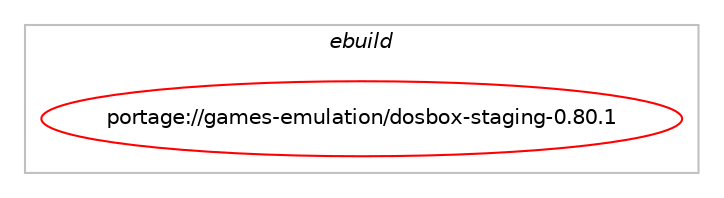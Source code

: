 digraph prolog {

# *************
# Graph options
# *************

newrank=true;
concentrate=true;
compound=true;
graph [rankdir=LR,fontname=Helvetica,fontsize=10,ranksep=1.5];#, ranksep=2.5, nodesep=0.2];
edge  [arrowhead=vee];
node  [fontname=Helvetica,fontsize=10];

# **********
# The ebuild
# **********

subgraph cluster_leftcol {
color=gray;
label=<<i>ebuild</i>>;
id [label="portage://games-emulation/dosbox-staging-0.80.1", color=red, width=4, href="../games-emulation/dosbox-staging-0.80.1.svg"];
}

# ****************
# The dependencies
# ****************

subgraph cluster_midcol {
color=gray;
label=<<i>dependencies</i>>;
subgraph cluster_compile {
fillcolor="#eeeeee";
style=filled;
label=<<i>compile</i>>;
# *** BEGIN UNKNOWN DEPENDENCY TYPE (TODO) ***
# id -> equal(use_conditional_group(positive,alsa,portage://games-emulation/dosbox-staging-0.80.1,[package_dependency(portage://games-emulation/dosbox-staging-0.80.1,install,no,media-libs,alsa-lib,none,[,,],[],[])]))
# *** END UNKNOWN DEPENDENCY TYPE (TODO) ***

# *** BEGIN UNKNOWN DEPENDENCY TYPE (TODO) ***
# id -> equal(use_conditional_group(positive,debug,portage://games-emulation/dosbox-staging-0.80.1,[package_dependency(portage://games-emulation/dosbox-staging-0.80.1,install,no,sys-libs,ncurses,none,[,,],[slot(0),equal],[])]))
# *** END UNKNOWN DEPENDENCY TYPE (TODO) ***

# *** BEGIN UNKNOWN DEPENDENCY TYPE (TODO) ***
# id -> equal(use_conditional_group(positive,fluidsynth,portage://games-emulation/dosbox-staging-0.80.1,[package_dependency(portage://games-emulation/dosbox-staging-0.80.1,install,no,media-sound,fluid-soundfont,none,[,,],[],[]),package_dependency(portage://games-emulation/dosbox-staging-0.80.1,install,no,media-sound,fluidsynth,none,[,,],[],[])]))
# *** END UNKNOWN DEPENDENCY TYPE (TODO) ***

# *** BEGIN UNKNOWN DEPENDENCY TYPE (TODO) ***
# id -> equal(use_conditional_group(positive,mt-32,portage://games-emulation/dosbox-staging-0.80.1,[package_dependency(portage://games-emulation/dosbox-staging-0.80.1,install,no,media-libs,munt-mt32emu,none,[,,],[],[])]))
# *** END UNKNOWN DEPENDENCY TYPE (TODO) ***

# *** BEGIN UNKNOWN DEPENDENCY TYPE (TODO) ***
# id -> equal(use_conditional_group(positive,network,portage://games-emulation/dosbox-staging-0.80.1,[package_dependency(portage://games-emulation/dosbox-staging-0.80.1,install,no,media-libs,sdl2-net,none,[,,],[],[])]))
# *** END UNKNOWN DEPENDENCY TYPE (TODO) ***

# *** BEGIN UNKNOWN DEPENDENCY TYPE (TODO) ***
# id -> equal(use_conditional_group(positive,opengl,portage://games-emulation/dosbox-staging-0.80.1,[package_dependency(portage://games-emulation/dosbox-staging-0.80.1,install,no,virtual,opengl,none,[,,],[],[])]))
# *** END UNKNOWN DEPENDENCY TYPE (TODO) ***

# *** BEGIN UNKNOWN DEPENDENCY TYPE (TODO) ***
# id -> equal(use_conditional_group(positive,screenshot,portage://games-emulation/dosbox-staging-0.80.1,[package_dependency(portage://games-emulation/dosbox-staging-0.80.1,install,no,media-libs,sdl2-image,none,[,,],[],[])]))
# *** END UNKNOWN DEPENDENCY TYPE (TODO) ***

# *** BEGIN UNKNOWN DEPENDENCY TYPE (TODO) ***
# id -> equal(use_conditional_group(positive,slirp,portage://games-emulation/dosbox-staging-0.80.1,[package_dependency(portage://games-emulation/dosbox-staging-0.80.1,install,no,net-libs,libslirp,none,[,,],[],[])]))
# *** END UNKNOWN DEPENDENCY TYPE (TODO) ***

# *** BEGIN UNKNOWN DEPENDENCY TYPE (TODO) ***
# id -> equal(package_dependency(portage://games-emulation/dosbox-staging-0.80.1,install,no,media-libs,iir1,none,[,,],[],[]))
# *** END UNKNOWN DEPENDENCY TYPE (TODO) ***

# *** BEGIN UNKNOWN DEPENDENCY TYPE (TODO) ***
# id -> equal(package_dependency(portage://games-emulation/dosbox-staging-0.80.1,install,no,media-libs,libpng,none,[,,],[slot(0),equal],[]))
# *** END UNKNOWN DEPENDENCY TYPE (TODO) ***

# *** BEGIN UNKNOWN DEPENDENCY TYPE (TODO) ***
# id -> equal(package_dependency(portage://games-emulation/dosbox-staging-0.80.1,install,no,media-libs,libsdl2,none,[,,],[],[use(enable(joystick),none),use(optenable(opengl),none),use(enable(video),none),use(enable(X),none)]))
# *** END UNKNOWN DEPENDENCY TYPE (TODO) ***

# *** BEGIN UNKNOWN DEPENDENCY TYPE (TODO) ***
# id -> equal(package_dependency(portage://games-emulation/dosbox-staging-0.80.1,install,no,media-libs,opusfile,none,[,,],[],[]))
# *** END UNKNOWN DEPENDENCY TYPE (TODO) ***

# *** BEGIN UNKNOWN DEPENDENCY TYPE (TODO) ***
# id -> equal(package_dependency(portage://games-emulation/dosbox-staging-0.80.1,install,no,media-libs,speexdsp,none,[,,],[],[]))
# *** END UNKNOWN DEPENDENCY TYPE (TODO) ***

# *** BEGIN UNKNOWN DEPENDENCY TYPE (TODO) ***
# id -> equal(package_dependency(portage://games-emulation/dosbox-staging-0.80.1,install,no,sys-libs,zlib,none,[,,],[],[]))
# *** END UNKNOWN DEPENDENCY TYPE (TODO) ***

# *** BEGIN UNKNOWN DEPENDENCY TYPE (TODO) ***
# id -> equal(package_dependency(portage://games-emulation/dosbox-staging-0.80.1,install,weak,games-emulation,dosbox,none,[,,],[],[]))
# *** END UNKNOWN DEPENDENCY TYPE (TODO) ***

}
subgraph cluster_compileandrun {
fillcolor="#eeeeee";
style=filled;
label=<<i>compile and run</i>>;
}
subgraph cluster_run {
fillcolor="#eeeeee";
style=filled;
label=<<i>run</i>>;
# *** BEGIN UNKNOWN DEPENDENCY TYPE (TODO) ***
# id -> equal(use_conditional_group(positive,alsa,portage://games-emulation/dosbox-staging-0.80.1,[package_dependency(portage://games-emulation/dosbox-staging-0.80.1,run,no,media-libs,alsa-lib,none,[,,],[],[])]))
# *** END UNKNOWN DEPENDENCY TYPE (TODO) ***

# *** BEGIN UNKNOWN DEPENDENCY TYPE (TODO) ***
# id -> equal(use_conditional_group(positive,debug,portage://games-emulation/dosbox-staging-0.80.1,[package_dependency(portage://games-emulation/dosbox-staging-0.80.1,run,no,sys-libs,ncurses,none,[,,],[slot(0),equal],[])]))
# *** END UNKNOWN DEPENDENCY TYPE (TODO) ***

# *** BEGIN UNKNOWN DEPENDENCY TYPE (TODO) ***
# id -> equal(use_conditional_group(positive,fluidsynth,portage://games-emulation/dosbox-staging-0.80.1,[package_dependency(portage://games-emulation/dosbox-staging-0.80.1,run,no,media-sound,fluid-soundfont,none,[,,],[],[]),package_dependency(portage://games-emulation/dosbox-staging-0.80.1,run,no,media-sound,fluidsynth,none,[,,],[],[])]))
# *** END UNKNOWN DEPENDENCY TYPE (TODO) ***

# *** BEGIN UNKNOWN DEPENDENCY TYPE (TODO) ***
# id -> equal(use_conditional_group(positive,mt-32,portage://games-emulation/dosbox-staging-0.80.1,[package_dependency(portage://games-emulation/dosbox-staging-0.80.1,run,no,media-libs,munt-mt32emu,none,[,,],[],[])]))
# *** END UNKNOWN DEPENDENCY TYPE (TODO) ***

# *** BEGIN UNKNOWN DEPENDENCY TYPE (TODO) ***
# id -> equal(use_conditional_group(positive,network,portage://games-emulation/dosbox-staging-0.80.1,[package_dependency(portage://games-emulation/dosbox-staging-0.80.1,run,no,media-libs,sdl2-net,none,[,,],[],[])]))
# *** END UNKNOWN DEPENDENCY TYPE (TODO) ***

# *** BEGIN UNKNOWN DEPENDENCY TYPE (TODO) ***
# id -> equal(use_conditional_group(positive,opengl,portage://games-emulation/dosbox-staging-0.80.1,[package_dependency(portage://games-emulation/dosbox-staging-0.80.1,run,no,virtual,opengl,none,[,,],[],[])]))
# *** END UNKNOWN DEPENDENCY TYPE (TODO) ***

# *** BEGIN UNKNOWN DEPENDENCY TYPE (TODO) ***
# id -> equal(use_conditional_group(positive,screenshot,portage://games-emulation/dosbox-staging-0.80.1,[package_dependency(portage://games-emulation/dosbox-staging-0.80.1,run,no,media-libs,sdl2-image,none,[,,],[],[])]))
# *** END UNKNOWN DEPENDENCY TYPE (TODO) ***

# *** BEGIN UNKNOWN DEPENDENCY TYPE (TODO) ***
# id -> equal(use_conditional_group(positive,slirp,portage://games-emulation/dosbox-staging-0.80.1,[package_dependency(portage://games-emulation/dosbox-staging-0.80.1,run,no,net-libs,libslirp,none,[,,],[],[])]))
# *** END UNKNOWN DEPENDENCY TYPE (TODO) ***

# *** BEGIN UNKNOWN DEPENDENCY TYPE (TODO) ***
# id -> equal(package_dependency(portage://games-emulation/dosbox-staging-0.80.1,run,no,media-libs,iir1,none,[,,],[],[]))
# *** END UNKNOWN DEPENDENCY TYPE (TODO) ***

# *** BEGIN UNKNOWN DEPENDENCY TYPE (TODO) ***
# id -> equal(package_dependency(portage://games-emulation/dosbox-staging-0.80.1,run,no,media-libs,libpng,none,[,,],[slot(0),equal],[]))
# *** END UNKNOWN DEPENDENCY TYPE (TODO) ***

# *** BEGIN UNKNOWN DEPENDENCY TYPE (TODO) ***
# id -> equal(package_dependency(portage://games-emulation/dosbox-staging-0.80.1,run,no,media-libs,libsdl2,none,[,,],[],[use(enable(joystick),none),use(optenable(opengl),none),use(enable(video),none),use(enable(X),none)]))
# *** END UNKNOWN DEPENDENCY TYPE (TODO) ***

# *** BEGIN UNKNOWN DEPENDENCY TYPE (TODO) ***
# id -> equal(package_dependency(portage://games-emulation/dosbox-staging-0.80.1,run,no,media-libs,opusfile,none,[,,],[],[]))
# *** END UNKNOWN DEPENDENCY TYPE (TODO) ***

# *** BEGIN UNKNOWN DEPENDENCY TYPE (TODO) ***
# id -> equal(package_dependency(portage://games-emulation/dosbox-staging-0.80.1,run,no,media-libs,speexdsp,none,[,,],[],[]))
# *** END UNKNOWN DEPENDENCY TYPE (TODO) ***

# *** BEGIN UNKNOWN DEPENDENCY TYPE (TODO) ***
# id -> equal(package_dependency(portage://games-emulation/dosbox-staging-0.80.1,run,no,sys-libs,zlib,none,[,,],[],[]))
# *** END UNKNOWN DEPENDENCY TYPE (TODO) ***

# *** BEGIN UNKNOWN DEPENDENCY TYPE (TODO) ***
# id -> equal(package_dependency(portage://games-emulation/dosbox-staging-0.80.1,run,weak,games-emulation,dosbox,none,[,,],[],[]))
# *** END UNKNOWN DEPENDENCY TYPE (TODO) ***

}
}

# **************
# The candidates
# **************

subgraph cluster_choices {
rank=same;
color=gray;
label=<<i>candidates</i>>;

}

}
